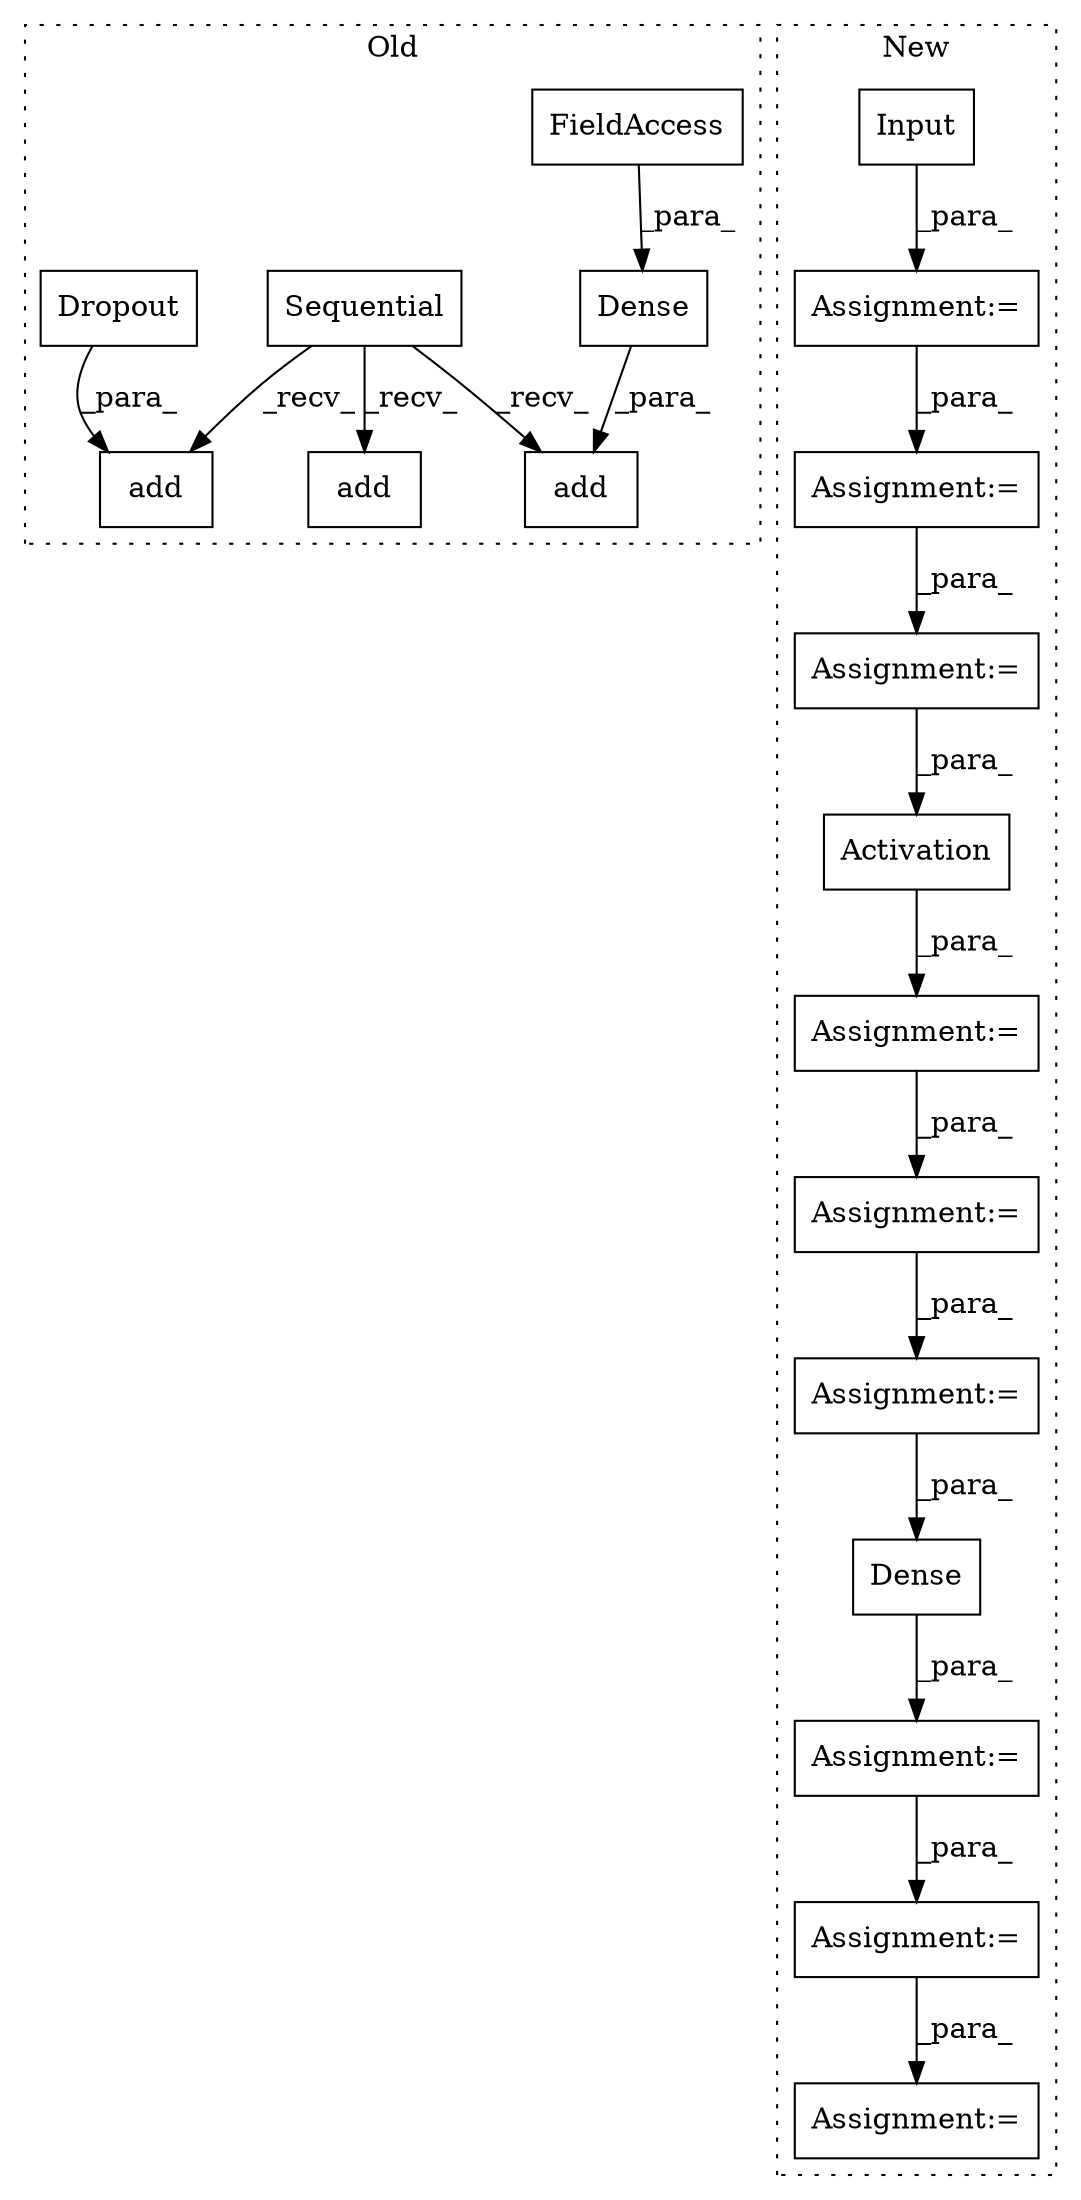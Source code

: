 digraph G {
subgraph cluster0 {
1 [label="Sequential" a="32" s="3307" l="12" shape="box"];
13 [label="add" a="32" s="4071,4106" l="4,1" shape="box"];
14 [label="Dense" a="32" s="4075,4105" l="6,1" shape="box"];
15 [label="FieldAccess" a="22" s="4081" l="14" shape="box"];
16 [label="add" a="32" s="4019,4044" l="4,1" shape="box"];
17 [label="Dropout" a="32" s="4023,4043" l="8,1" shape="box"];
18 [label="add" a="32" s="3569,3616" l="4,1" shape="box"];
label = "Old";
style="dotted";
}
subgraph cluster1 {
2 [label="Activation" a="32" s="4046,4070" l="11,1" shape="box"];
3 [label="Input" a="32" s="3756,3778" l="6,1" shape="box"];
4 [label="Assignment:=" a="7" s="4201" l="1" shape="box"];
5 [label="Assignment:=" a="7" s="3798" l="1" shape="box"];
6 [label="Assignment:=" a="7" s="4257" l="1" shape="box"];
7 [label="Assignment:=" a="7" s="4492" l="1" shape="box"];
8 [label="Assignment:=" a="7" s="3755" l="1" shape="box"];
9 [label="Assignment:=" a="7" s="4420" l="1" shape="box"];
10 [label="Assignment:=" a="7" s="4548" l="1" shape="box"];
11 [label="Assignment:=" a="7" s="3949" l="1" shape="box"];
12 [label="Dense" a="32" s="4421,4440" l="6,1" shape="box"];
19 [label="Assignment:=" a="7" s="4122" l="1" shape="box"];
label = "New";
style="dotted";
}
1 -> 13 [label="_recv_"];
1 -> 16 [label="_recv_"];
1 -> 18 [label="_recv_"];
2 -> 19 [label="_para_"];
3 -> 8 [label="_para_"];
4 -> 6 [label="_para_"];
5 -> 11 [label="_para_"];
6 -> 12 [label="_para_"];
7 -> 10 [label="_para_"];
8 -> 5 [label="_para_"];
9 -> 7 [label="_para_"];
11 -> 2 [label="_para_"];
12 -> 9 [label="_para_"];
14 -> 13 [label="_para_"];
15 -> 14 [label="_para_"];
17 -> 16 [label="_para_"];
19 -> 4 [label="_para_"];
}